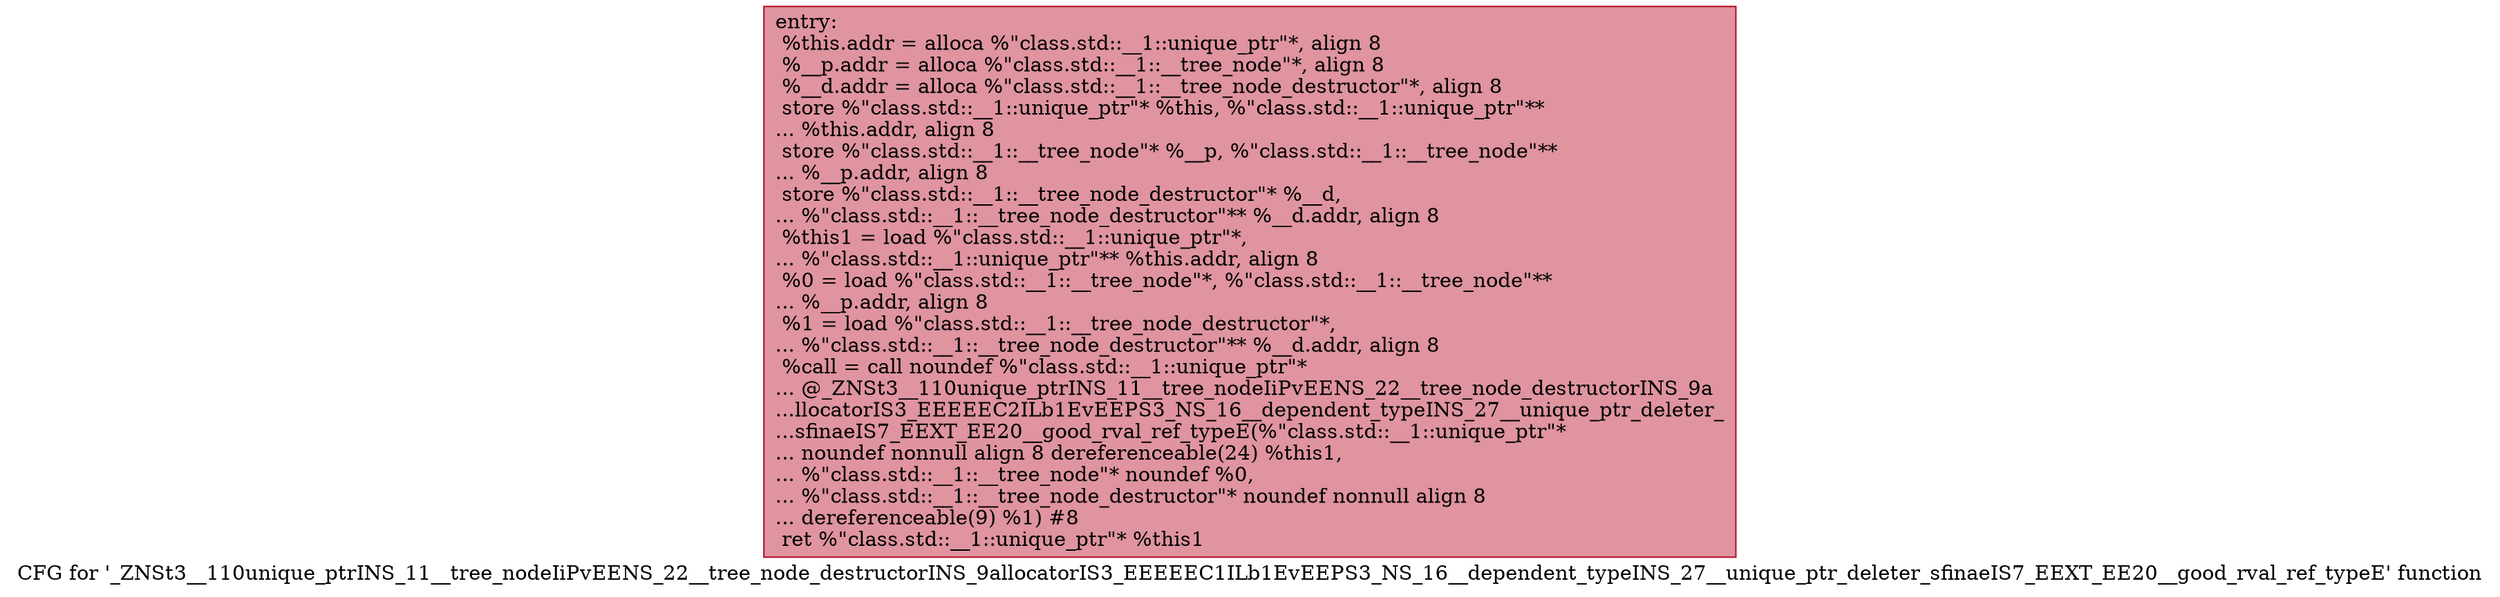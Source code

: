 digraph "CFG for '_ZNSt3__110unique_ptrINS_11__tree_nodeIiPvEENS_22__tree_node_destructorINS_9allocatorIS3_EEEEEC1ILb1EvEEPS3_NS_16__dependent_typeINS_27__unique_ptr_deleter_sfinaeIS7_EEXT_EE20__good_rval_ref_typeE' function" {
	label="CFG for '_ZNSt3__110unique_ptrINS_11__tree_nodeIiPvEENS_22__tree_node_destructorINS_9allocatorIS3_EEEEEC1ILb1EvEEPS3_NS_16__dependent_typeINS_27__unique_ptr_deleter_sfinaeIS7_EEXT_EE20__good_rval_ref_typeE' function";

	Node0x60000255d000 [shape=record,color="#b70d28ff", style=filled, fillcolor="#b70d2870",label="{entry:\l  %this.addr = alloca %\"class.std::__1::unique_ptr\"*, align 8\l  %__p.addr = alloca %\"class.std::__1::__tree_node\"*, align 8\l  %__d.addr = alloca %\"class.std::__1::__tree_node_destructor\"*, align 8\l  store %\"class.std::__1::unique_ptr\"* %this, %\"class.std::__1::unique_ptr\"**\l... %this.addr, align 8\l  store %\"class.std::__1::__tree_node\"* %__p, %\"class.std::__1::__tree_node\"**\l... %__p.addr, align 8\l  store %\"class.std::__1::__tree_node_destructor\"* %__d,\l... %\"class.std::__1::__tree_node_destructor\"** %__d.addr, align 8\l  %this1 = load %\"class.std::__1::unique_ptr\"*,\l... %\"class.std::__1::unique_ptr\"** %this.addr, align 8\l  %0 = load %\"class.std::__1::__tree_node\"*, %\"class.std::__1::__tree_node\"**\l... %__p.addr, align 8\l  %1 = load %\"class.std::__1::__tree_node_destructor\"*,\l... %\"class.std::__1::__tree_node_destructor\"** %__d.addr, align 8\l  %call = call noundef %\"class.std::__1::unique_ptr\"*\l... @_ZNSt3__110unique_ptrINS_11__tree_nodeIiPvEENS_22__tree_node_destructorINS_9a\l...llocatorIS3_EEEEEC2ILb1EvEEPS3_NS_16__dependent_typeINS_27__unique_ptr_deleter_\l...sfinaeIS7_EEXT_EE20__good_rval_ref_typeE(%\"class.std::__1::unique_ptr\"*\l... noundef nonnull align 8 dereferenceable(24) %this1,\l... %\"class.std::__1::__tree_node\"* noundef %0,\l... %\"class.std::__1::__tree_node_destructor\"* noundef nonnull align 8\l... dereferenceable(9) %1) #8\l  ret %\"class.std::__1::unique_ptr\"* %this1\l}"];
}
